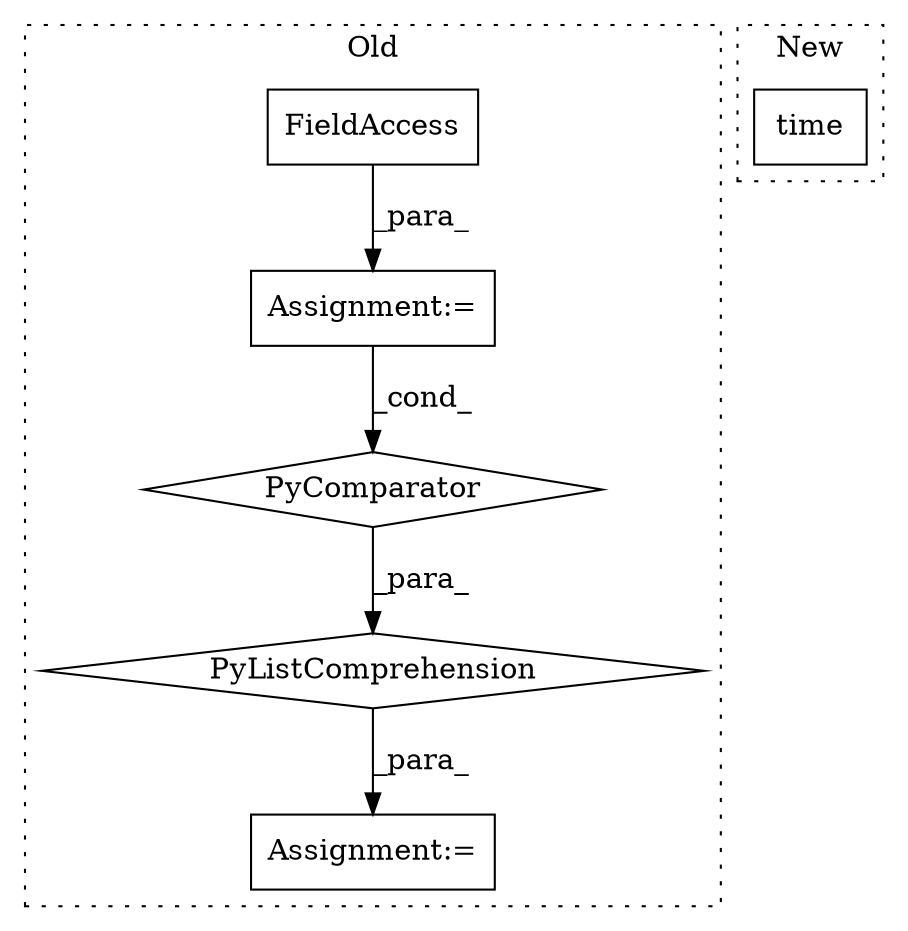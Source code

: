 digraph G {
subgraph cluster0 {
1 [label="PyListComprehension" a="109" s="20663" l="97" shape="diamond"];
3 [label="PyComparator" a="113" s="20730" l="22" shape="diamond"];
4 [label="Assignment:=" a="7" s="20935" l="22" shape="box"];
5 [label="Assignment:=" a="7" s="20730" l="22" shape="box"];
6 [label="FieldAccess" a="22" s="20739" l="4" shape="box"];
label = "Old";
style="dotted";
}
subgraph cluster1 {
2 [label="time" a="32" s="19792" l="6" shape="box"];
label = "New";
style="dotted";
}
1 -> 4 [label="_para_"];
3 -> 1 [label="_para_"];
5 -> 3 [label="_cond_"];
6 -> 5 [label="_para_"];
}